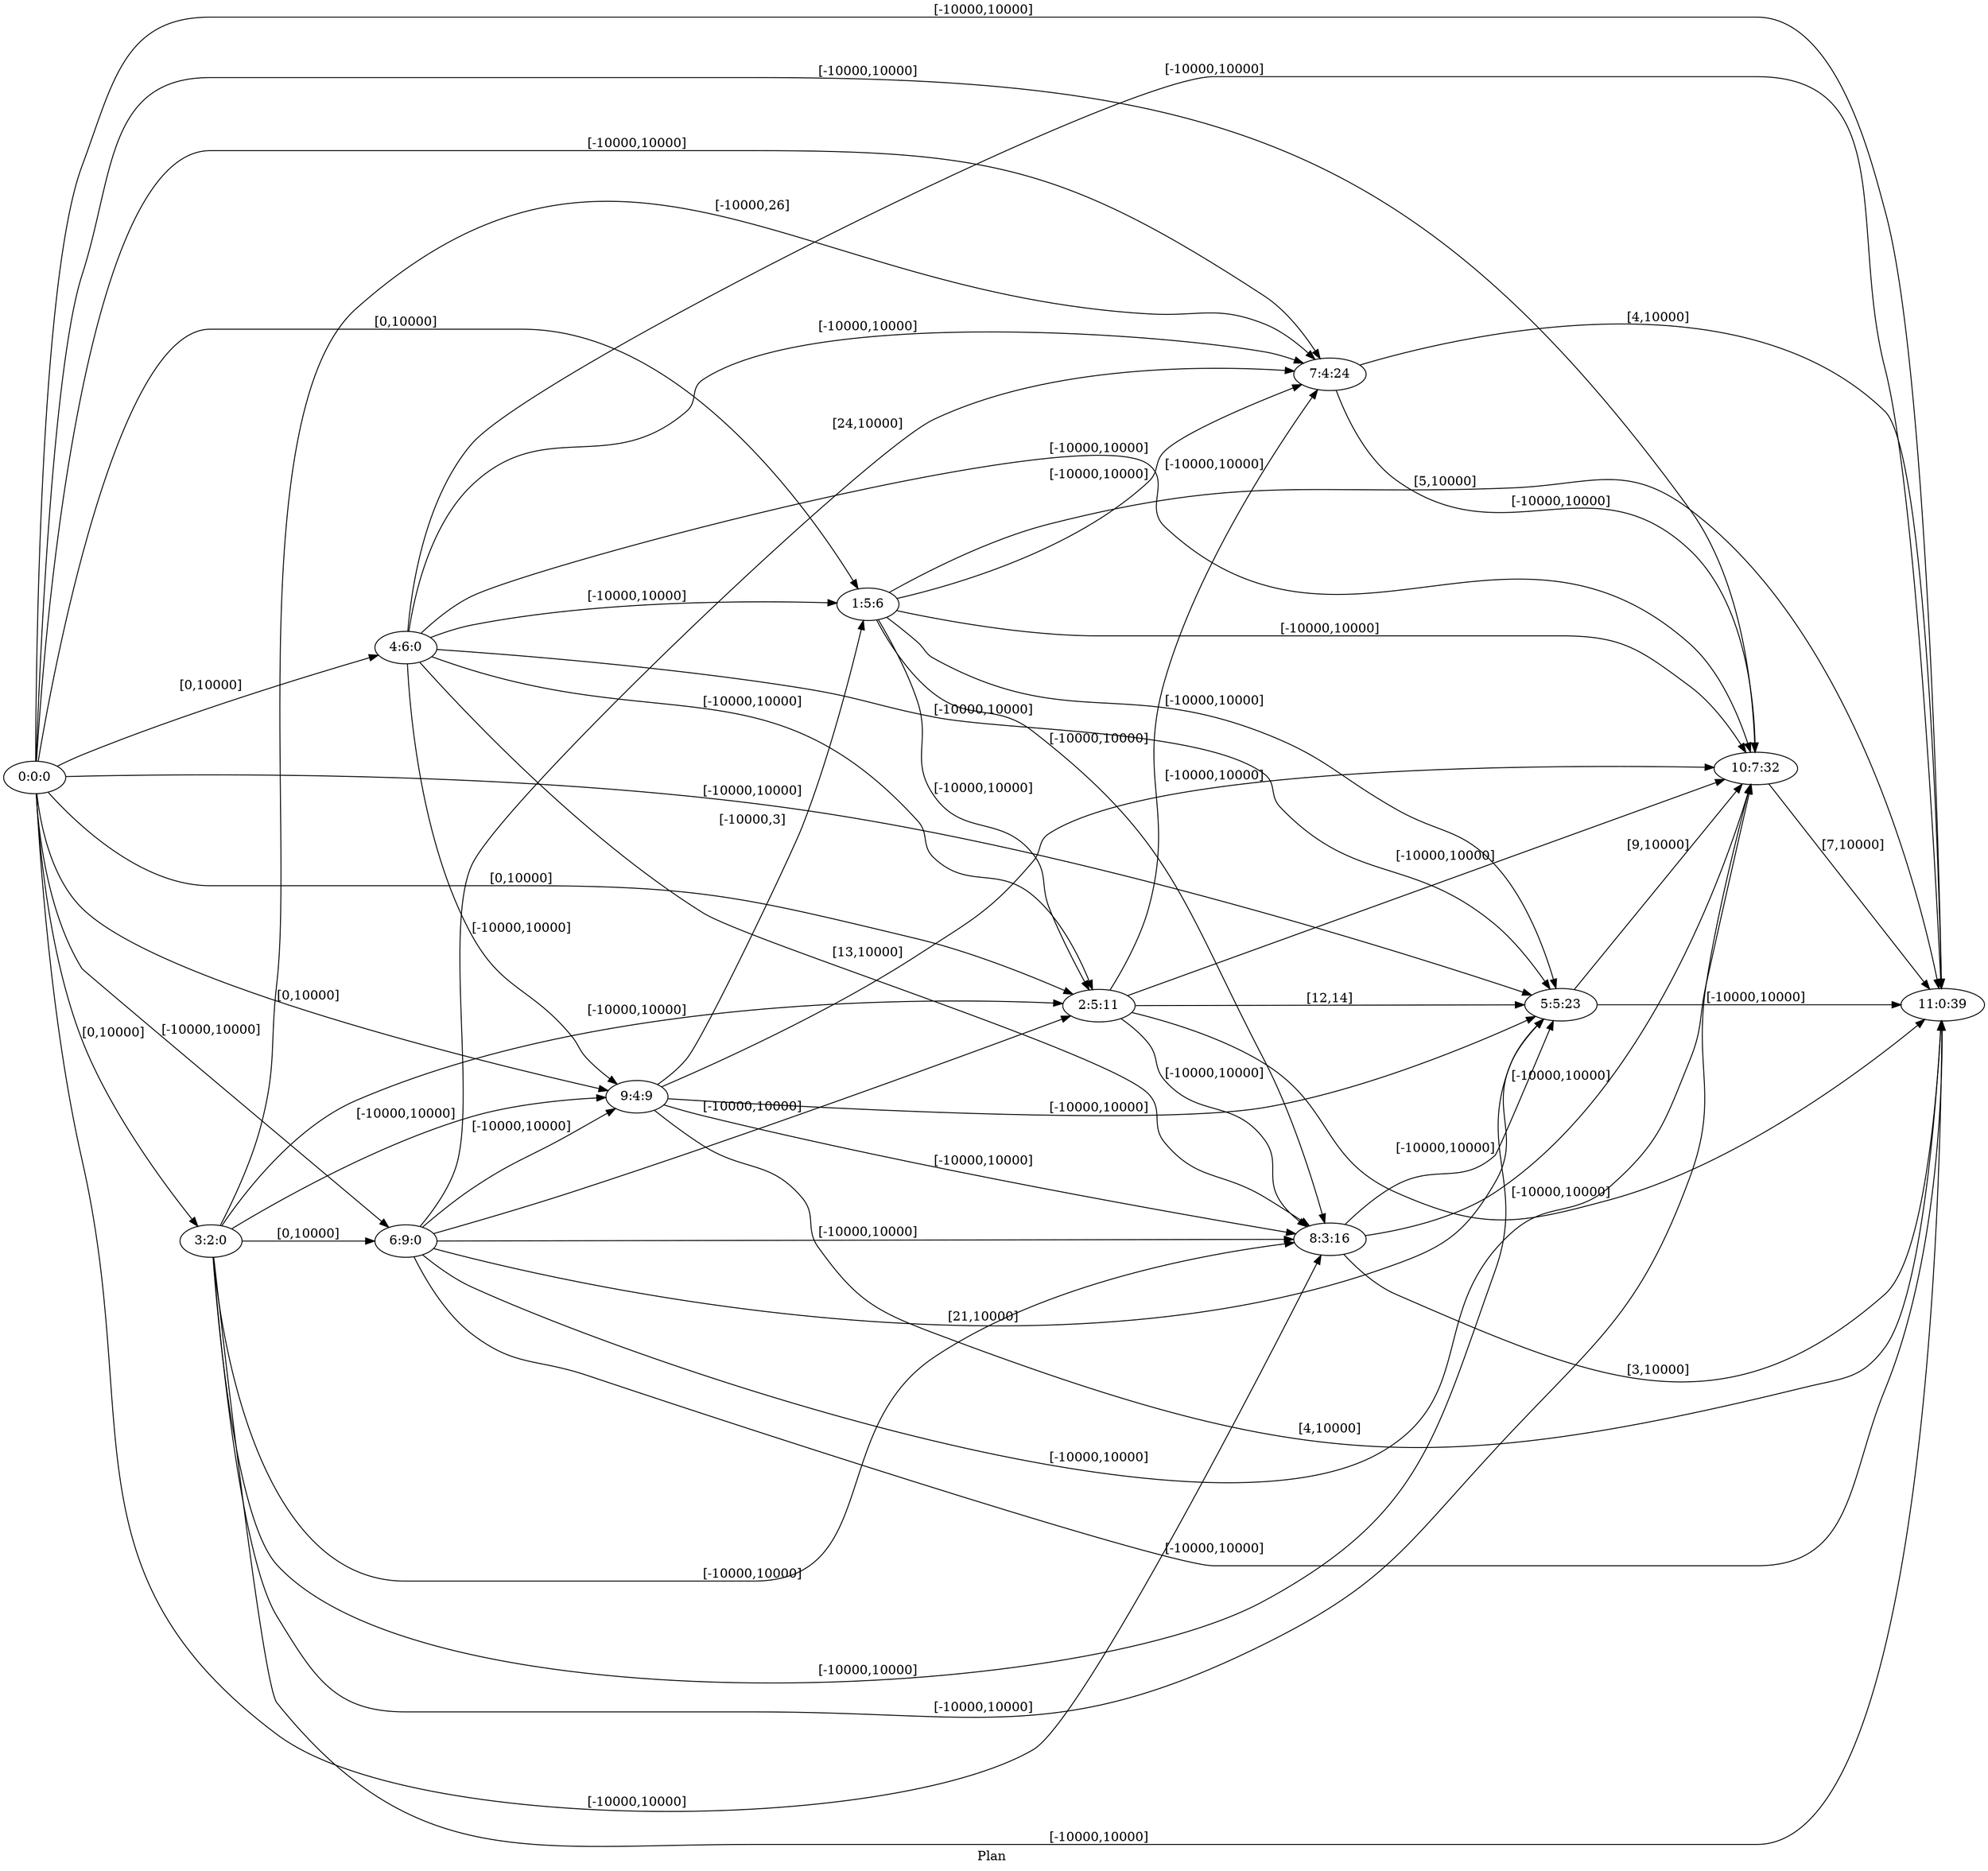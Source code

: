 digraph G {
 rankdir = LR;
 nodesep = .45; 
 size = 30;
label="Plan ";
 fldt = 0.549342;
"0:0:0"->"1:5:6"[ label = "[0,10000]"];
"0:0:0"->"2:5:11"[ label = "[0,10000]"];
"0:0:0"->"3:2:0"[ label = "[0,10000]"];
"0:0:0"->"4:6:0"[ label = "[0,10000]"];
"0:0:0"->"5:5:23"[ label = "[-10000,10000]"];
"0:0:0"->"6:9:0"[ label = "[-10000,10000]"];
"0:0:0"->"7:4:24"[ label = "[-10000,10000]"];
"0:0:0"->"8:3:16"[ label = "[-10000,10000]"];
"0:0:0"->"9:4:9"[ label = "[0,10000]"];
"0:0:0"->"10:7:32"[ label = "[-10000,10000]"];
"0:0:0"->"11:0:39"[ label = "[-10000,10000]"];
"1:5:6"->"2:5:11"[ label = "[-10000,10000]"];
"1:5:6"->"5:5:23"[ label = "[-10000,10000]"];
"1:5:6"->"7:4:24"[ label = "[-10000,10000]"];
"1:5:6"->"8:3:16"[ label = "[-10000,10000]"];
"1:5:6"->"10:7:32"[ label = "[-10000,10000]"];
"1:5:6"->"11:0:39"[ label = "[5,10000]"];
"2:5:11"->"5:5:23"[ label = "[12,14]"];
"2:5:11"->"7:4:24"[ label = "[-10000,10000]"];
"2:5:11"->"8:3:16"[ label = "[-10000,10000]"];
"2:5:11"->"10:7:32"[ label = "[-10000,10000]"];
"2:5:11"->"11:0:39"[ label = "[-10000,10000]"];
"3:2:0"->"2:5:11"[ label = "[-10000,10000]"];
"3:2:0"->"5:5:23"[ label = "[-10000,10000]"];
"3:2:0"->"6:9:0"[ label = "[0,10000]"];
"3:2:0"->"7:4:24"[ label = "[-10000,26]"];
"3:2:0"->"8:3:16"[ label = "[-10000,10000]"];
"3:2:0"->"9:4:9"[ label = "[-10000,10000]"];
"3:2:0"->"10:7:32"[ label = "[-10000,10000]"];
"3:2:0"->"11:0:39"[ label = "[-10000,10000]"];
"4:6:0"->"1:5:6"[ label = "[-10000,10000]"];
"4:6:0"->"2:5:11"[ label = "[-10000,10000]"];
"4:6:0"->"5:5:23"[ label = "[-10000,10000]"];
"4:6:0"->"7:4:24"[ label = "[-10000,10000]"];
"4:6:0"->"8:3:16"[ label = "[13,10000]"];
"4:6:0"->"9:4:9"[ label = "[-10000,10000]"];
"4:6:0"->"10:7:32"[ label = "[-10000,10000]"];
"4:6:0"->"11:0:39"[ label = "[-10000,10000]"];
"5:5:23"->"10:7:32"[ label = "[9,10000]"];
"5:5:23"->"11:0:39"[ label = "[-10000,10000]"];
"6:9:0"->"2:5:11"[ label = "[-10000,10000]"];
"6:9:0"->"5:5:23"[ label = "[21,10000]"];
"6:9:0"->"7:4:24"[ label = "[24,10000]"];
"6:9:0"->"8:3:16"[ label = "[-10000,10000]"];
"6:9:0"->"9:4:9"[ label = "[-10000,10000]"];
"6:9:0"->"10:7:32"[ label = "[-10000,10000]"];
"6:9:0"->"11:0:39"[ label = "[-10000,10000]"];
"7:4:24"->"10:7:32"[ label = "[-10000,10000]"];
"7:4:24"->"11:0:39"[ label = "[4,10000]"];
"8:3:16"->"5:5:23"[ label = "[-10000,10000]"];
"8:3:16"->"10:7:32"[ label = "[-10000,10000]"];
"8:3:16"->"11:0:39"[ label = "[3,10000]"];
"9:4:9"->"1:5:6"[ label = "[-10000,3]"];
"9:4:9"->"5:5:23"[ label = "[-10000,10000]"];
"9:4:9"->"8:3:16"[ label = "[-10000,10000]"];
"9:4:9"->"10:7:32"[ label = "[-10000,10000]"];
"9:4:9"->"11:0:39"[ label = "[4,10000]"];
"10:7:32"->"11:0:39"[ label = "[7,10000]"];
}
